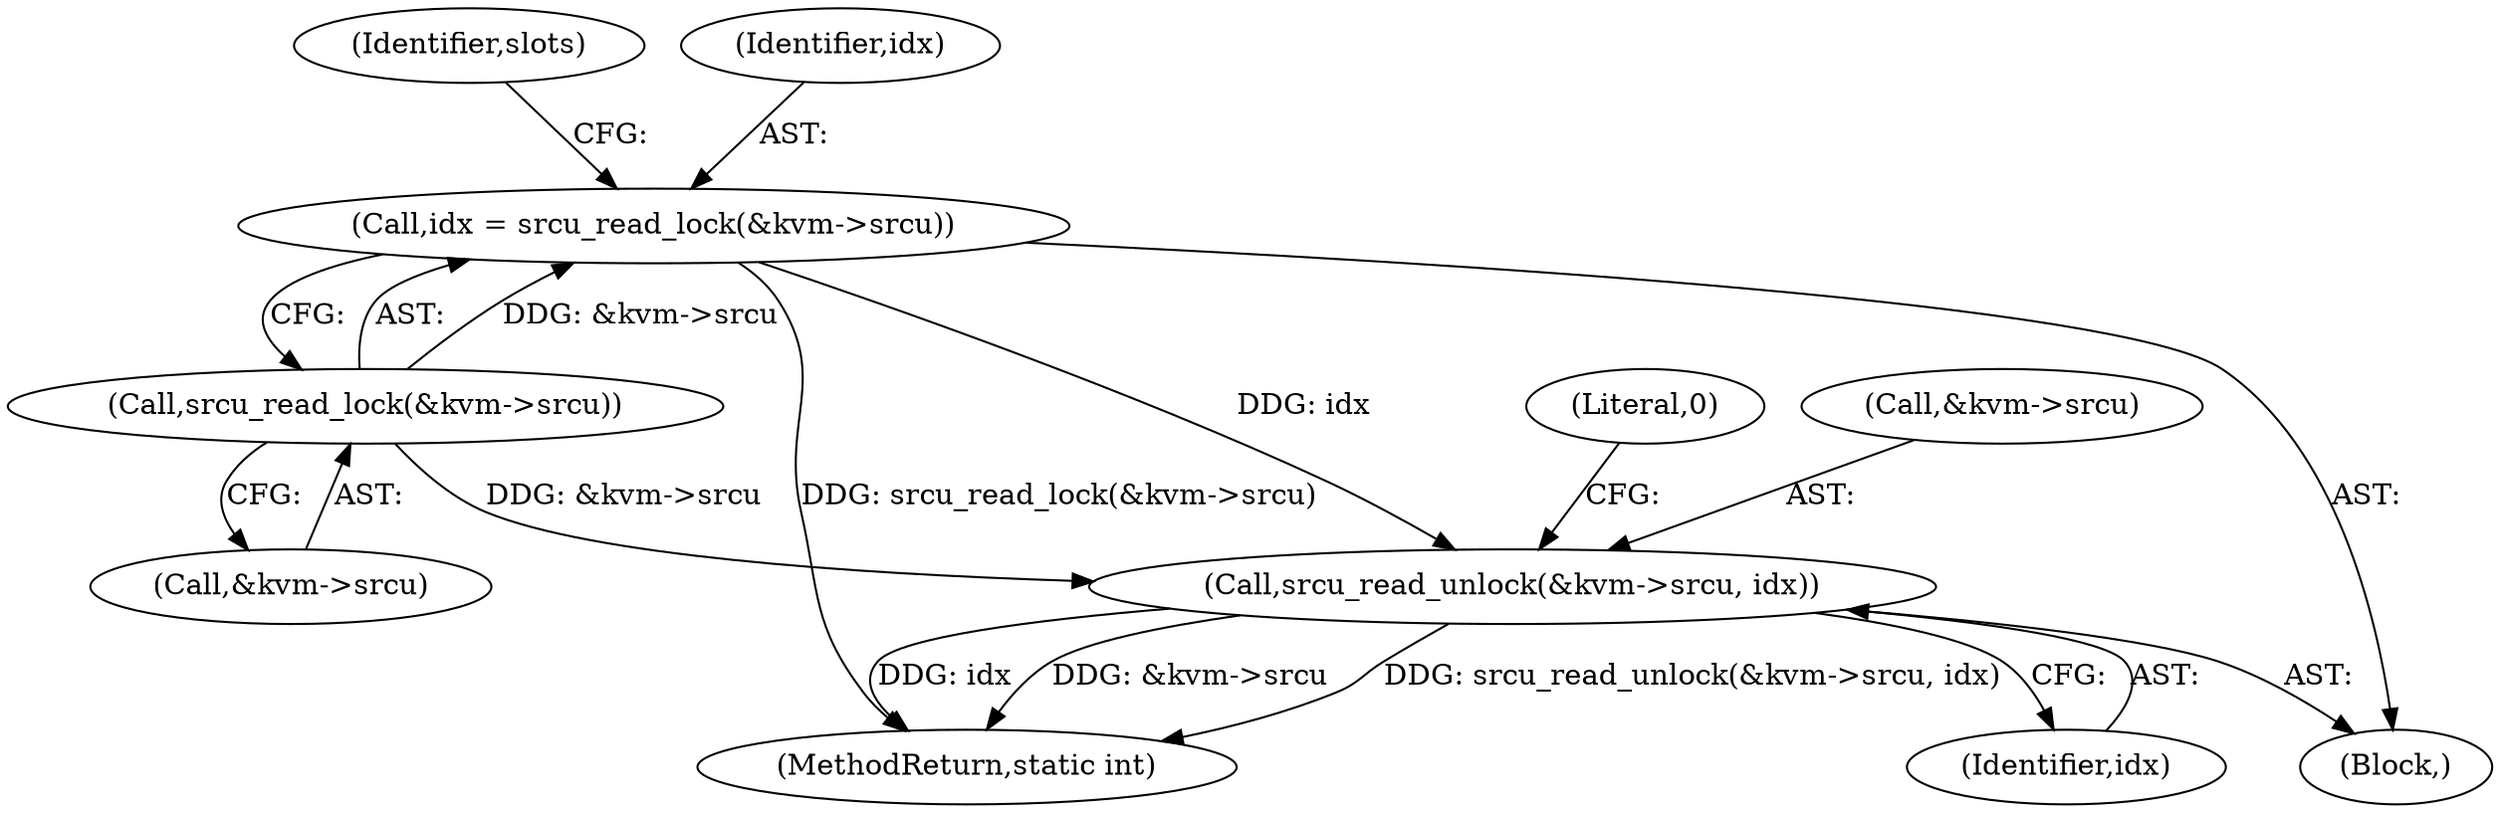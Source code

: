 digraph "0_linux_09ca8e1173bcb12e2a449698c9ae3b86a8a10195@API" {
"1000125" [label="(Call,srcu_read_unlock(&kvm->srcu, idx))"];
"1000108" [label="(Call,srcu_read_lock(&kvm->srcu))"];
"1000106" [label="(Call,idx = srcu_read_lock(&kvm->srcu))"];
"1000109" [label="(Call,&kvm->srcu)"];
"1000114" [label="(Identifier,slots)"];
"1000106" [label="(Call,idx = srcu_read_lock(&kvm->srcu))"];
"1000108" [label="(Call,srcu_read_lock(&kvm->srcu))"];
"1000132" [label="(Literal,0)"];
"1000102" [label="(Block,)"];
"1000125" [label="(Call,srcu_read_unlock(&kvm->srcu, idx))"];
"1000130" [label="(Identifier,idx)"];
"1000126" [label="(Call,&kvm->srcu)"];
"1000107" [label="(Identifier,idx)"];
"1000133" [label="(MethodReturn,static int)"];
"1000125" -> "1000102"  [label="AST: "];
"1000125" -> "1000130"  [label="CFG: "];
"1000126" -> "1000125"  [label="AST: "];
"1000130" -> "1000125"  [label="AST: "];
"1000132" -> "1000125"  [label="CFG: "];
"1000125" -> "1000133"  [label="DDG: srcu_read_unlock(&kvm->srcu, idx)"];
"1000125" -> "1000133"  [label="DDG: idx"];
"1000125" -> "1000133"  [label="DDG: &kvm->srcu"];
"1000108" -> "1000125"  [label="DDG: &kvm->srcu"];
"1000106" -> "1000125"  [label="DDG: idx"];
"1000108" -> "1000106"  [label="AST: "];
"1000108" -> "1000109"  [label="CFG: "];
"1000109" -> "1000108"  [label="AST: "];
"1000106" -> "1000108"  [label="CFG: "];
"1000108" -> "1000106"  [label="DDG: &kvm->srcu"];
"1000106" -> "1000102"  [label="AST: "];
"1000107" -> "1000106"  [label="AST: "];
"1000114" -> "1000106"  [label="CFG: "];
"1000106" -> "1000133"  [label="DDG: srcu_read_lock(&kvm->srcu)"];
}
